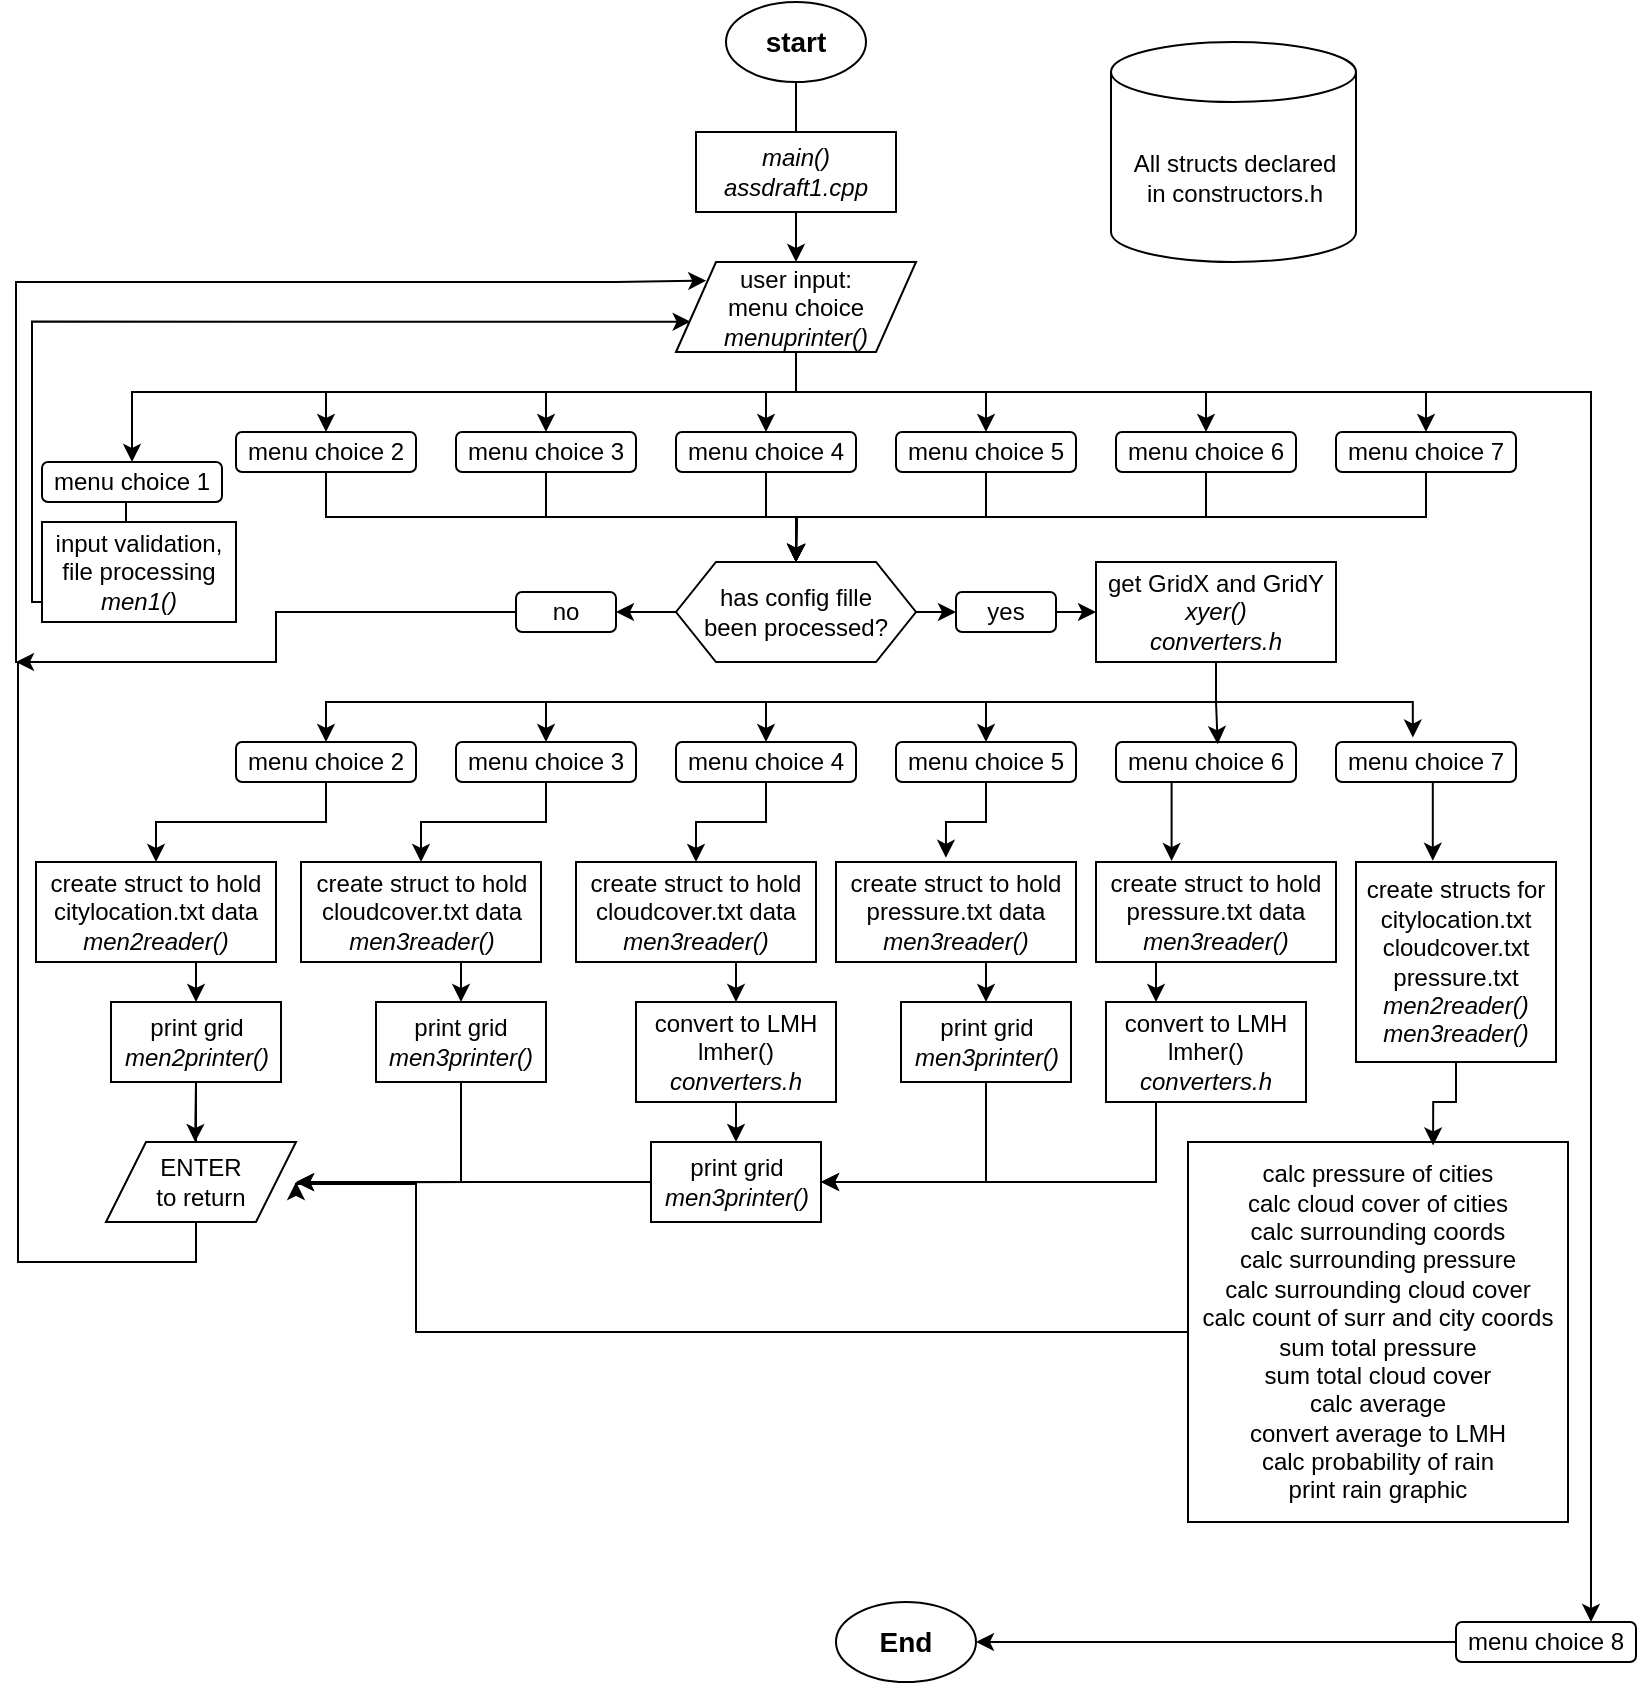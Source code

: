 <mxfile version="22.1.20" type="device">
  <diagram id="C5RBs43oDa-KdzZeNtuy" name="Page-1">
    <mxGraphModel dx="1222" dy="717" grid="1" gridSize="10" guides="1" tooltips="1" connect="1" arrows="1" fold="1" page="1" pageScale="1" pageWidth="827" pageHeight="1169" math="0" shadow="0">
      <root>
        <mxCell id="WIyWlLk6GJQsqaUBKTNV-0" />
        <mxCell id="WIyWlLk6GJQsqaUBKTNV-1" parent="WIyWlLk6GJQsqaUBKTNV-0" />
        <mxCell id="_njwRdU0J2kkFa_-ynvX-5" style="edgeStyle=orthogonalEdgeStyle;rounded=0;orthogonalLoop=1;jettySize=auto;html=1;exitX=0.5;exitY=1;exitDx=0;exitDy=0;entryX=0.5;entryY=0;entryDx=0;entryDy=0;" edge="1" parent="WIyWlLk6GJQsqaUBKTNV-1" source="_njwRdU0J2kkFa_-ynvX-0" target="_njwRdU0J2kkFa_-ynvX-7">
          <mxGeometry relative="1" as="geometry">
            <mxPoint x="400" y="130" as="targetPoint" />
          </mxGeometry>
        </mxCell>
        <mxCell id="_njwRdU0J2kkFa_-ynvX-0" value="&lt;p&gt;&lt;font style=&quot;font-size: 14px;&quot;&gt;&lt;b&gt;start&lt;/b&gt;&lt;/font&gt;&lt;/p&gt;" style="ellipse;whiteSpace=wrap;html=1;" vertex="1" parent="WIyWlLk6GJQsqaUBKTNV-1">
          <mxGeometry x="365" y="10" width="70" height="40" as="geometry" />
        </mxCell>
        <mxCell id="_njwRdU0J2kkFa_-ynvX-2" value="&lt;i&gt;main()&lt;/i&gt;&lt;br&gt;&lt;i&gt;assdraft1.cpp&lt;/i&gt;" style="rounded=0;whiteSpace=wrap;html=1;" vertex="1" parent="WIyWlLk6GJQsqaUBKTNV-1">
          <mxGeometry x="350" y="75" width="100" height="40" as="geometry" />
        </mxCell>
        <mxCell id="_njwRdU0J2kkFa_-ynvX-19" style="edgeStyle=orthogonalEdgeStyle;rounded=0;orthogonalLoop=1;jettySize=auto;html=1;exitX=0.5;exitY=1;exitDx=0;exitDy=0;entryX=0.5;entryY=0;entryDx=0;entryDy=0;" edge="1" parent="WIyWlLk6GJQsqaUBKTNV-1" target="_njwRdU0J2kkFa_-ynvX-11">
          <mxGeometry relative="1" as="geometry">
            <mxPoint x="400" y="190" as="sourcePoint" />
            <mxPoint x="65" y="245" as="targetPoint" />
            <Array as="points">
              <mxPoint x="400" y="205" />
              <mxPoint x="68" y="205" />
            </Array>
          </mxGeometry>
        </mxCell>
        <mxCell id="_njwRdU0J2kkFa_-ynvX-36" style="edgeStyle=orthogonalEdgeStyle;rounded=0;orthogonalLoop=1;jettySize=auto;html=1;exitX=0.5;exitY=1;exitDx=0;exitDy=0;entryX=0.75;entryY=0;entryDx=0;entryDy=0;" edge="1" parent="WIyWlLk6GJQsqaUBKTNV-1" target="_njwRdU0J2kkFa_-ynvX-30">
          <mxGeometry relative="1" as="geometry">
            <mxPoint x="798" y="1080" as="targetPoint" />
            <mxPoint x="400" y="190" as="sourcePoint" />
            <Array as="points">
              <mxPoint x="400" y="205" />
              <mxPoint x="798" y="205" />
            </Array>
          </mxGeometry>
        </mxCell>
        <mxCell id="_njwRdU0J2kkFa_-ynvX-37" style="edgeStyle=orthogonalEdgeStyle;rounded=0;orthogonalLoop=1;jettySize=auto;html=1;exitX=0.5;exitY=1;exitDx=0;exitDy=0;entryX=0.5;entryY=0;entryDx=0;entryDy=0;" edge="1" parent="WIyWlLk6GJQsqaUBKTNV-1" source="_njwRdU0J2kkFa_-ynvX-7" target="_njwRdU0J2kkFa_-ynvX-21">
          <mxGeometry relative="1" as="geometry" />
        </mxCell>
        <mxCell id="_njwRdU0J2kkFa_-ynvX-38" style="edgeStyle=orthogonalEdgeStyle;rounded=0;orthogonalLoop=1;jettySize=auto;html=1;exitX=0.5;exitY=1;exitDx=0;exitDy=0;entryX=0.5;entryY=0;entryDx=0;entryDy=0;" edge="1" parent="WIyWlLk6GJQsqaUBKTNV-1" source="_njwRdU0J2kkFa_-ynvX-7" target="_njwRdU0J2kkFa_-ynvX-22">
          <mxGeometry relative="1" as="geometry" />
        </mxCell>
        <mxCell id="_njwRdU0J2kkFa_-ynvX-39" style="edgeStyle=orthogonalEdgeStyle;rounded=0;orthogonalLoop=1;jettySize=auto;html=1;exitX=0.5;exitY=1;exitDx=0;exitDy=0;entryX=0.5;entryY=0;entryDx=0;entryDy=0;" edge="1" parent="WIyWlLk6GJQsqaUBKTNV-1" source="_njwRdU0J2kkFa_-ynvX-7" target="_njwRdU0J2kkFa_-ynvX-23">
          <mxGeometry relative="1" as="geometry" />
        </mxCell>
        <mxCell id="_njwRdU0J2kkFa_-ynvX-40" style="edgeStyle=orthogonalEdgeStyle;rounded=0;orthogonalLoop=1;jettySize=auto;html=1;exitX=0.5;exitY=1;exitDx=0;exitDy=0;entryX=0.5;entryY=0;entryDx=0;entryDy=0;" edge="1" parent="WIyWlLk6GJQsqaUBKTNV-1" source="_njwRdU0J2kkFa_-ynvX-7" target="_njwRdU0J2kkFa_-ynvX-25">
          <mxGeometry relative="1" as="geometry" />
        </mxCell>
        <mxCell id="_njwRdU0J2kkFa_-ynvX-42" style="edgeStyle=orthogonalEdgeStyle;rounded=0;orthogonalLoop=1;jettySize=auto;html=1;exitX=0.5;exitY=1;exitDx=0;exitDy=0;entryX=0.5;entryY=0;entryDx=0;entryDy=0;" edge="1" parent="WIyWlLk6GJQsqaUBKTNV-1" source="_njwRdU0J2kkFa_-ynvX-7" target="_njwRdU0J2kkFa_-ynvX-26">
          <mxGeometry relative="1" as="geometry" />
        </mxCell>
        <mxCell id="_njwRdU0J2kkFa_-ynvX-43" style="edgeStyle=orthogonalEdgeStyle;rounded=0;orthogonalLoop=1;jettySize=auto;html=1;exitX=0.5;exitY=1;exitDx=0;exitDy=0;entryX=0.5;entryY=0;entryDx=0;entryDy=0;" edge="1" parent="WIyWlLk6GJQsqaUBKTNV-1" source="_njwRdU0J2kkFa_-ynvX-7" target="_njwRdU0J2kkFa_-ynvX-28">
          <mxGeometry relative="1" as="geometry" />
        </mxCell>
        <mxCell id="_njwRdU0J2kkFa_-ynvX-7" value="user input:&lt;br&gt;menu choice&lt;br&gt;&lt;i&gt;menuprinter()&lt;/i&gt;" style="shape=parallelogram;perimeter=parallelogramPerimeter;whiteSpace=wrap;html=1;fixedSize=1;" vertex="1" parent="WIyWlLk6GJQsqaUBKTNV-1">
          <mxGeometry x="340" y="140" width="120" height="45" as="geometry" />
        </mxCell>
        <mxCell id="_njwRdU0J2kkFa_-ynvX-49" style="edgeStyle=orthogonalEdgeStyle;rounded=0;orthogonalLoop=1;jettySize=auto;html=1;exitX=0.5;exitY=1;exitDx=0;exitDy=0;entryX=0.086;entryY=0.621;entryDx=0;entryDy=0;entryPerimeter=0;" edge="1" parent="WIyWlLk6GJQsqaUBKTNV-1">
          <mxGeometry relative="1" as="geometry">
            <mxPoint x="347.32" y="169.84" as="targetPoint" />
            <mxPoint x="65" y="260" as="sourcePoint" />
            <Array as="points">
              <mxPoint x="65" y="310" />
              <mxPoint x="18" y="310" />
              <mxPoint x="18" y="170" />
            </Array>
          </mxGeometry>
        </mxCell>
        <mxCell id="_njwRdU0J2kkFa_-ynvX-11" value="menu choice 1" style="rounded=1;whiteSpace=wrap;html=1;" vertex="1" parent="WIyWlLk6GJQsqaUBKTNV-1">
          <mxGeometry x="23" y="240" width="90" height="20" as="geometry" />
        </mxCell>
        <mxCell id="_njwRdU0J2kkFa_-ynvX-57" style="edgeStyle=orthogonalEdgeStyle;rounded=0;orthogonalLoop=1;jettySize=auto;html=1;exitX=1;exitY=0.5;exitDx=0;exitDy=0;entryX=0;entryY=0.5;entryDx=0;entryDy=0;" edge="1" parent="WIyWlLk6GJQsqaUBKTNV-1" source="_njwRdU0J2kkFa_-ynvX-12" target="_njwRdU0J2kkFa_-ynvX-15">
          <mxGeometry relative="1" as="geometry" />
        </mxCell>
        <mxCell id="_njwRdU0J2kkFa_-ynvX-58" style="edgeStyle=orthogonalEdgeStyle;rounded=0;orthogonalLoop=1;jettySize=auto;html=1;exitX=0;exitY=0.5;exitDx=0;exitDy=0;entryX=1;entryY=0.5;entryDx=0;entryDy=0;" edge="1" parent="WIyWlLk6GJQsqaUBKTNV-1" source="_njwRdU0J2kkFa_-ynvX-12" target="_njwRdU0J2kkFa_-ynvX-14">
          <mxGeometry relative="1" as="geometry" />
        </mxCell>
        <mxCell id="_njwRdU0J2kkFa_-ynvX-12" value="has config fille&lt;br&gt;been processed?" style="shape=hexagon;perimeter=hexagonPerimeter2;whiteSpace=wrap;html=1;fixedSize=1;" vertex="1" parent="WIyWlLk6GJQsqaUBKTNV-1">
          <mxGeometry x="340" y="290" width="120" height="50" as="geometry" />
        </mxCell>
        <mxCell id="_njwRdU0J2kkFa_-ynvX-46" style="edgeStyle=orthogonalEdgeStyle;rounded=0;orthogonalLoop=1;jettySize=auto;html=1;exitX=0;exitY=0.5;exitDx=0;exitDy=0;entryX=0.126;entryY=0.207;entryDx=0;entryDy=0;entryPerimeter=0;" edge="1" parent="WIyWlLk6GJQsqaUBKTNV-1" source="_njwRdU0J2kkFa_-ynvX-14" target="_njwRdU0J2kkFa_-ynvX-7">
          <mxGeometry relative="1" as="geometry">
            <Array as="points">
              <mxPoint x="140" y="315" />
              <mxPoint x="140" y="340" />
              <mxPoint x="10" y="340" />
              <mxPoint x="10" y="150" />
              <mxPoint x="310" y="150" />
            </Array>
          </mxGeometry>
        </mxCell>
        <mxCell id="_njwRdU0J2kkFa_-ynvX-14" value="no" style="rounded=1;whiteSpace=wrap;html=1;" vertex="1" parent="WIyWlLk6GJQsqaUBKTNV-1">
          <mxGeometry x="260" y="305" width="50" height="20" as="geometry" />
        </mxCell>
        <mxCell id="_njwRdU0J2kkFa_-ynvX-88" style="edgeStyle=orthogonalEdgeStyle;rounded=0;orthogonalLoop=1;jettySize=auto;html=1;exitX=1;exitY=0.5;exitDx=0;exitDy=0;entryX=0;entryY=0.5;entryDx=0;entryDy=0;" edge="1" parent="WIyWlLk6GJQsqaUBKTNV-1" source="_njwRdU0J2kkFa_-ynvX-15" target="_njwRdU0J2kkFa_-ynvX-64">
          <mxGeometry relative="1" as="geometry" />
        </mxCell>
        <mxCell id="_njwRdU0J2kkFa_-ynvX-15" value="yes" style="rounded=1;whiteSpace=wrap;html=1;" vertex="1" parent="WIyWlLk6GJQsqaUBKTNV-1">
          <mxGeometry x="480" y="305" width="50" height="20" as="geometry" />
        </mxCell>
        <mxCell id="_njwRdU0J2kkFa_-ynvX-45" style="edgeStyle=orthogonalEdgeStyle;rounded=0;orthogonalLoop=1;jettySize=auto;html=1;exitX=0.5;exitY=1;exitDx=0;exitDy=0;entryX=0.5;entryY=0;entryDx=0;entryDy=0;" edge="1" parent="WIyWlLk6GJQsqaUBKTNV-1" source="_njwRdU0J2kkFa_-ynvX-21" target="_njwRdU0J2kkFa_-ynvX-12">
          <mxGeometry relative="1" as="geometry" />
        </mxCell>
        <mxCell id="_njwRdU0J2kkFa_-ynvX-21" value="menu choice 2" style="rounded=1;whiteSpace=wrap;html=1;" vertex="1" parent="WIyWlLk6GJQsqaUBKTNV-1">
          <mxGeometry x="120" y="225" width="90" height="20" as="geometry" />
        </mxCell>
        <mxCell id="_njwRdU0J2kkFa_-ynvX-52" style="edgeStyle=orthogonalEdgeStyle;rounded=0;orthogonalLoop=1;jettySize=auto;html=1;exitX=0.5;exitY=1;exitDx=0;exitDy=0;" edge="1" parent="WIyWlLk6GJQsqaUBKTNV-1" source="_njwRdU0J2kkFa_-ynvX-22">
          <mxGeometry relative="1" as="geometry">
            <mxPoint x="400" y="290" as="targetPoint" />
          </mxGeometry>
        </mxCell>
        <mxCell id="_njwRdU0J2kkFa_-ynvX-22" value="menu choice 3" style="rounded=1;whiteSpace=wrap;html=1;" vertex="1" parent="WIyWlLk6GJQsqaUBKTNV-1">
          <mxGeometry x="230" y="225" width="90" height="20" as="geometry" />
        </mxCell>
        <mxCell id="_njwRdU0J2kkFa_-ynvX-53" style="edgeStyle=orthogonalEdgeStyle;rounded=0;orthogonalLoop=1;jettySize=auto;html=1;exitX=0.5;exitY=1;exitDx=0;exitDy=0;entryX=0.5;entryY=0;entryDx=0;entryDy=0;" edge="1" parent="WIyWlLk6GJQsqaUBKTNV-1" source="_njwRdU0J2kkFa_-ynvX-23" target="_njwRdU0J2kkFa_-ynvX-12">
          <mxGeometry relative="1" as="geometry" />
        </mxCell>
        <mxCell id="_njwRdU0J2kkFa_-ynvX-23" value="menu choice 4" style="rounded=1;whiteSpace=wrap;html=1;" vertex="1" parent="WIyWlLk6GJQsqaUBKTNV-1">
          <mxGeometry x="340" y="225" width="90" height="20" as="geometry" />
        </mxCell>
        <mxCell id="_njwRdU0J2kkFa_-ynvX-54" style="edgeStyle=orthogonalEdgeStyle;rounded=0;orthogonalLoop=1;jettySize=auto;html=1;exitX=0.5;exitY=1;exitDx=0;exitDy=0;" edge="1" parent="WIyWlLk6GJQsqaUBKTNV-1" source="_njwRdU0J2kkFa_-ynvX-25">
          <mxGeometry relative="1" as="geometry">
            <mxPoint x="400" y="290" as="targetPoint" />
          </mxGeometry>
        </mxCell>
        <mxCell id="_njwRdU0J2kkFa_-ynvX-25" value="menu choice 5" style="rounded=1;whiteSpace=wrap;html=1;" vertex="1" parent="WIyWlLk6GJQsqaUBKTNV-1">
          <mxGeometry x="450" y="225" width="90" height="20" as="geometry" />
        </mxCell>
        <mxCell id="_njwRdU0J2kkFa_-ynvX-59" style="edgeStyle=orthogonalEdgeStyle;rounded=0;orthogonalLoop=1;jettySize=auto;html=1;exitX=0.5;exitY=1;exitDx=0;exitDy=0;entryX=0.5;entryY=0;entryDx=0;entryDy=0;" edge="1" parent="WIyWlLk6GJQsqaUBKTNV-1" source="_njwRdU0J2kkFa_-ynvX-26" target="_njwRdU0J2kkFa_-ynvX-12">
          <mxGeometry relative="1" as="geometry" />
        </mxCell>
        <mxCell id="_njwRdU0J2kkFa_-ynvX-26" value="menu choice 6" style="rounded=1;whiteSpace=wrap;html=1;" vertex="1" parent="WIyWlLk6GJQsqaUBKTNV-1">
          <mxGeometry x="560" y="225" width="90" height="20" as="geometry" />
        </mxCell>
        <mxCell id="_njwRdU0J2kkFa_-ynvX-60" style="edgeStyle=orthogonalEdgeStyle;rounded=0;orthogonalLoop=1;jettySize=auto;html=1;exitX=0.5;exitY=1;exitDx=0;exitDy=0;entryX=0.5;entryY=0;entryDx=0;entryDy=0;" edge="1" parent="WIyWlLk6GJQsqaUBKTNV-1" source="_njwRdU0J2kkFa_-ynvX-28" target="_njwRdU0J2kkFa_-ynvX-12">
          <mxGeometry relative="1" as="geometry" />
        </mxCell>
        <mxCell id="_njwRdU0J2kkFa_-ynvX-28" value="menu choice 7" style="rounded=1;whiteSpace=wrap;html=1;" vertex="1" parent="WIyWlLk6GJQsqaUBKTNV-1">
          <mxGeometry x="670" y="225" width="90" height="20" as="geometry" />
        </mxCell>
        <mxCell id="_njwRdU0J2kkFa_-ynvX-34" style="edgeStyle=orthogonalEdgeStyle;rounded=0;orthogonalLoop=1;jettySize=auto;html=1;exitX=0;exitY=0.5;exitDx=0;exitDy=0;entryX=1;entryY=0.5;entryDx=0;entryDy=0;" edge="1" parent="WIyWlLk6GJQsqaUBKTNV-1" source="_njwRdU0J2kkFa_-ynvX-30" target="_njwRdU0J2kkFa_-ynvX-33">
          <mxGeometry relative="1" as="geometry" />
        </mxCell>
        <mxCell id="_njwRdU0J2kkFa_-ynvX-30" value="menu choice 8" style="rounded=1;whiteSpace=wrap;html=1;" vertex="1" parent="WIyWlLk6GJQsqaUBKTNV-1">
          <mxGeometry x="730" y="820" width="90" height="20" as="geometry" />
        </mxCell>
        <mxCell id="_njwRdU0J2kkFa_-ynvX-33" value="&lt;p&gt;&lt;span style=&quot;font-size: 14px;&quot;&gt;&lt;b&gt;End&lt;/b&gt;&lt;/span&gt;&lt;/p&gt;" style="ellipse;whiteSpace=wrap;html=1;" vertex="1" parent="WIyWlLk6GJQsqaUBKTNV-1">
          <mxGeometry x="420" y="810" width="70" height="40" as="geometry" />
        </mxCell>
        <mxCell id="_njwRdU0J2kkFa_-ynvX-50" value="input validation,&lt;br&gt;file processing&lt;br&gt;&lt;i&gt;men1()&lt;/i&gt;" style="rounded=0;whiteSpace=wrap;html=1;" vertex="1" parent="WIyWlLk6GJQsqaUBKTNV-1">
          <mxGeometry x="23" y="270" width="97" height="50" as="geometry" />
        </mxCell>
        <mxCell id="_njwRdU0J2kkFa_-ynvX-93" style="edgeStyle=orthogonalEdgeStyle;rounded=0;orthogonalLoop=1;jettySize=auto;html=1;exitX=0.5;exitY=1;exitDx=0;exitDy=0;entryX=0.5;entryY=0;entryDx=0;entryDy=0;" edge="1" parent="WIyWlLk6GJQsqaUBKTNV-1" source="_njwRdU0J2kkFa_-ynvX-62" target="_njwRdU0J2kkFa_-ynvX-66">
          <mxGeometry relative="1" as="geometry" />
        </mxCell>
        <mxCell id="_njwRdU0J2kkFa_-ynvX-62" value="menu choice 2" style="rounded=1;whiteSpace=wrap;html=1;" vertex="1" parent="WIyWlLk6GJQsqaUBKTNV-1">
          <mxGeometry x="120" y="380" width="90" height="20" as="geometry" />
        </mxCell>
        <mxCell id="_njwRdU0J2kkFa_-ynvX-89" style="edgeStyle=orthogonalEdgeStyle;rounded=0;orthogonalLoop=1;jettySize=auto;html=1;exitX=0.5;exitY=1;exitDx=0;exitDy=0;entryX=0.5;entryY=0;entryDx=0;entryDy=0;" edge="1" parent="WIyWlLk6GJQsqaUBKTNV-1" source="_njwRdU0J2kkFa_-ynvX-64" target="_njwRdU0J2kkFa_-ynvX-62">
          <mxGeometry relative="1" as="geometry" />
        </mxCell>
        <mxCell id="_njwRdU0J2kkFa_-ynvX-91" style="edgeStyle=orthogonalEdgeStyle;rounded=0;orthogonalLoop=1;jettySize=auto;html=1;exitX=0.5;exitY=1;exitDx=0;exitDy=0;entryX=0.5;entryY=0;entryDx=0;entryDy=0;" edge="1" parent="WIyWlLk6GJQsqaUBKTNV-1" source="_njwRdU0J2kkFa_-ynvX-64" target="_njwRdU0J2kkFa_-ynvX-71">
          <mxGeometry relative="1" as="geometry" />
        </mxCell>
        <mxCell id="_njwRdU0J2kkFa_-ynvX-92" style="edgeStyle=orthogonalEdgeStyle;rounded=0;orthogonalLoop=1;jettySize=auto;html=1;exitX=0.5;exitY=1;exitDx=0;exitDy=0;entryX=0.5;entryY=0;entryDx=0;entryDy=0;" edge="1" parent="WIyWlLk6GJQsqaUBKTNV-1" source="_njwRdU0J2kkFa_-ynvX-64" target="_njwRdU0J2kkFa_-ynvX-84">
          <mxGeometry relative="1" as="geometry" />
        </mxCell>
        <mxCell id="_njwRdU0J2kkFa_-ynvX-111" style="edgeStyle=orthogonalEdgeStyle;rounded=0;orthogonalLoop=1;jettySize=auto;html=1;exitX=0.5;exitY=1;exitDx=0;exitDy=0;entryX=0.5;entryY=0;entryDx=0;entryDy=0;" edge="1" parent="WIyWlLk6GJQsqaUBKTNV-1" source="_njwRdU0J2kkFa_-ynvX-64" target="_njwRdU0J2kkFa_-ynvX-110">
          <mxGeometry relative="1" as="geometry" />
        </mxCell>
        <mxCell id="_njwRdU0J2kkFa_-ynvX-64" value="get GridX and GridY&lt;br&gt;&lt;i&gt;xyer()&lt;br&gt;converters.h&lt;/i&gt;" style="rounded=0;whiteSpace=wrap;html=1;" vertex="1" parent="WIyWlLk6GJQsqaUBKTNV-1">
          <mxGeometry x="550" y="290" width="120" height="50" as="geometry" />
        </mxCell>
        <mxCell id="_njwRdU0J2kkFa_-ynvX-69" style="edgeStyle=orthogonalEdgeStyle;rounded=0;orthogonalLoop=1;jettySize=auto;html=1;exitX=0.5;exitY=1;exitDx=0;exitDy=0;entryX=0.5;entryY=0;entryDx=0;entryDy=0;" edge="1" parent="WIyWlLk6GJQsqaUBKTNV-1" source="_njwRdU0J2kkFa_-ynvX-66" target="_njwRdU0J2kkFa_-ynvX-68">
          <mxGeometry relative="1" as="geometry" />
        </mxCell>
        <mxCell id="_njwRdU0J2kkFa_-ynvX-66" value="create struct to hold citylocation.txt data&lt;br&gt;&lt;i&gt;men2reader()&lt;/i&gt;" style="rounded=0;whiteSpace=wrap;html=1;" vertex="1" parent="WIyWlLk6GJQsqaUBKTNV-1">
          <mxGeometry x="20" y="440" width="120" height="50" as="geometry" />
        </mxCell>
        <mxCell id="_njwRdU0J2kkFa_-ynvX-70" style="edgeStyle=orthogonalEdgeStyle;rounded=0;orthogonalLoop=1;jettySize=auto;html=1;exitX=0.5;exitY=1;exitDx=0;exitDy=0;" edge="1" parent="WIyWlLk6GJQsqaUBKTNV-1" source="_njwRdU0J2kkFa_-ynvX-68">
          <mxGeometry relative="1" as="geometry">
            <mxPoint x="10" y="340" as="targetPoint" />
            <Array as="points">
              <mxPoint x="100" y="640" />
              <mxPoint x="11" y="640" />
              <mxPoint x="11" y="340" />
            </Array>
          </mxGeometry>
        </mxCell>
        <mxCell id="_njwRdU0J2kkFa_-ynvX-99" style="edgeStyle=orthogonalEdgeStyle;rounded=0;orthogonalLoop=1;jettySize=auto;html=1;exitX=0.5;exitY=1;exitDx=0;exitDy=0;" edge="1" parent="WIyWlLk6GJQsqaUBKTNV-1" source="_njwRdU0J2kkFa_-ynvX-68">
          <mxGeometry relative="1" as="geometry">
            <mxPoint x="99.565" y="580.0" as="targetPoint" />
          </mxGeometry>
        </mxCell>
        <mxCell id="_njwRdU0J2kkFa_-ynvX-68" value="print grid&lt;br&gt;&lt;i&gt;men2printer()&lt;/i&gt;" style="rounded=0;whiteSpace=wrap;html=1;" vertex="1" parent="WIyWlLk6GJQsqaUBKTNV-1">
          <mxGeometry x="57.5" y="510" width="85" height="40" as="geometry" />
        </mxCell>
        <mxCell id="_njwRdU0J2kkFa_-ynvX-94" style="edgeStyle=orthogonalEdgeStyle;rounded=0;orthogonalLoop=1;jettySize=auto;html=1;exitX=0.5;exitY=1;exitDx=0;exitDy=0;entryX=0.5;entryY=0;entryDx=0;entryDy=0;" edge="1" parent="WIyWlLk6GJQsqaUBKTNV-1" source="_njwRdU0J2kkFa_-ynvX-71" target="_njwRdU0J2kkFa_-ynvX-74">
          <mxGeometry relative="1" as="geometry" />
        </mxCell>
        <mxCell id="_njwRdU0J2kkFa_-ynvX-71" value="menu choice 3" style="rounded=1;whiteSpace=wrap;html=1;" vertex="1" parent="WIyWlLk6GJQsqaUBKTNV-1">
          <mxGeometry x="230" y="380" width="90" height="20" as="geometry" />
        </mxCell>
        <mxCell id="_njwRdU0J2kkFa_-ynvX-78" style="edgeStyle=orthogonalEdgeStyle;rounded=0;orthogonalLoop=1;jettySize=auto;html=1;exitX=0.5;exitY=1;exitDx=0;exitDy=0;entryX=0.5;entryY=0;entryDx=0;entryDy=0;" edge="1" parent="WIyWlLk6GJQsqaUBKTNV-1" source="_njwRdU0J2kkFa_-ynvX-74" target="_njwRdU0J2kkFa_-ynvX-77">
          <mxGeometry relative="1" as="geometry" />
        </mxCell>
        <mxCell id="_njwRdU0J2kkFa_-ynvX-74" value="create struct to hold cloudcover.txt data&lt;br&gt;&lt;i&gt;men3reader()&lt;/i&gt;" style="rounded=0;whiteSpace=wrap;html=1;" vertex="1" parent="WIyWlLk6GJQsqaUBKTNV-1">
          <mxGeometry x="152.5" y="440" width="120" height="50" as="geometry" />
        </mxCell>
        <mxCell id="_njwRdU0J2kkFa_-ynvX-77" value="print grid&lt;br&gt;&lt;i&gt;men3printer()&lt;/i&gt;" style="rounded=0;whiteSpace=wrap;html=1;" vertex="1" parent="WIyWlLk6GJQsqaUBKTNV-1">
          <mxGeometry x="190" y="510" width="85" height="40" as="geometry" />
        </mxCell>
        <mxCell id="_njwRdU0J2kkFa_-ynvX-81" value="ENTER&lt;br&gt;to return" style="shape=parallelogram;perimeter=parallelogramPerimeter;whiteSpace=wrap;html=1;fixedSize=1;" vertex="1" parent="WIyWlLk6GJQsqaUBKTNV-1">
          <mxGeometry x="55" y="580" width="95" height="40" as="geometry" />
        </mxCell>
        <mxCell id="_njwRdU0J2kkFa_-ynvX-101" style="edgeStyle=orthogonalEdgeStyle;rounded=0;orthogonalLoop=1;jettySize=auto;html=1;exitX=0.5;exitY=1;exitDx=0;exitDy=0;entryX=0.5;entryY=0;entryDx=0;entryDy=0;" edge="1" parent="WIyWlLk6GJQsqaUBKTNV-1" source="_njwRdU0J2kkFa_-ynvX-84" target="_njwRdU0J2kkFa_-ynvX-100">
          <mxGeometry relative="1" as="geometry" />
        </mxCell>
        <mxCell id="_njwRdU0J2kkFa_-ynvX-84" value="menu choice 4" style="rounded=1;whiteSpace=wrap;html=1;" vertex="1" parent="WIyWlLk6GJQsqaUBKTNV-1">
          <mxGeometry x="340" y="380" width="90" height="20" as="geometry" />
        </mxCell>
        <mxCell id="_njwRdU0J2kkFa_-ynvX-103" style="edgeStyle=orthogonalEdgeStyle;rounded=0;orthogonalLoop=1;jettySize=auto;html=1;exitX=0.5;exitY=1;exitDx=0;exitDy=0;entryX=0.5;entryY=0;entryDx=0;entryDy=0;" edge="1" parent="WIyWlLk6GJQsqaUBKTNV-1" source="_njwRdU0J2kkFa_-ynvX-100" target="_njwRdU0J2kkFa_-ynvX-102">
          <mxGeometry relative="1" as="geometry" />
        </mxCell>
        <mxCell id="_njwRdU0J2kkFa_-ynvX-100" value="create struct to hold cloudcover.txt data&lt;br&gt;&lt;i&gt;men3reader()&lt;/i&gt;" style="rounded=0;whiteSpace=wrap;html=1;" vertex="1" parent="WIyWlLk6GJQsqaUBKTNV-1">
          <mxGeometry x="290" y="440" width="120" height="50" as="geometry" />
        </mxCell>
        <mxCell id="_njwRdU0J2kkFa_-ynvX-105" style="edgeStyle=orthogonalEdgeStyle;rounded=0;orthogonalLoop=1;jettySize=auto;html=1;exitX=0.5;exitY=1;exitDx=0;exitDy=0;entryX=0.5;entryY=0;entryDx=0;entryDy=0;" edge="1" parent="WIyWlLk6GJQsqaUBKTNV-1" source="_njwRdU0J2kkFa_-ynvX-102" target="_njwRdU0J2kkFa_-ynvX-104">
          <mxGeometry relative="1" as="geometry" />
        </mxCell>
        <mxCell id="_njwRdU0J2kkFa_-ynvX-102" value="convert to LMH&lt;br&gt;lmher()&lt;br&gt;&lt;i&gt;converters.h&lt;/i&gt;" style="rounded=0;whiteSpace=wrap;html=1;" vertex="1" parent="WIyWlLk6GJQsqaUBKTNV-1">
          <mxGeometry x="320" y="510" width="100" height="50" as="geometry" />
        </mxCell>
        <mxCell id="_njwRdU0J2kkFa_-ynvX-109" style="edgeStyle=orthogonalEdgeStyle;rounded=0;orthogonalLoop=1;jettySize=auto;html=1;exitX=0;exitY=0.5;exitDx=0;exitDy=0;" edge="1" parent="WIyWlLk6GJQsqaUBKTNV-1" source="_njwRdU0J2kkFa_-ynvX-104">
          <mxGeometry relative="1" as="geometry">
            <mxPoint x="150" y="600.217" as="targetPoint" />
          </mxGeometry>
        </mxCell>
        <mxCell id="_njwRdU0J2kkFa_-ynvX-104" value="print grid&lt;br&gt;&lt;i&gt;men3printer()&lt;/i&gt;" style="rounded=0;whiteSpace=wrap;html=1;" vertex="1" parent="WIyWlLk6GJQsqaUBKTNV-1">
          <mxGeometry x="327.5" y="580" width="85" height="40" as="geometry" />
        </mxCell>
        <mxCell id="_njwRdU0J2kkFa_-ynvX-108" style="edgeStyle=orthogonalEdgeStyle;rounded=0;orthogonalLoop=1;jettySize=auto;html=1;exitX=0.5;exitY=1;exitDx=0;exitDy=0;entryX=1;entryY=0.5;entryDx=0;entryDy=0;entryPerimeter=0;" edge="1" parent="WIyWlLk6GJQsqaUBKTNV-1" source="_njwRdU0J2kkFa_-ynvX-77" target="_njwRdU0J2kkFa_-ynvX-81">
          <mxGeometry relative="1" as="geometry" />
        </mxCell>
        <mxCell id="_njwRdU0J2kkFa_-ynvX-110" value="menu choice 5" style="rounded=1;whiteSpace=wrap;html=1;" vertex="1" parent="WIyWlLk6GJQsqaUBKTNV-1">
          <mxGeometry x="450" y="380" width="90" height="20" as="geometry" />
        </mxCell>
        <mxCell id="_njwRdU0J2kkFa_-ynvX-116" style="edgeStyle=orthogonalEdgeStyle;rounded=0;orthogonalLoop=1;jettySize=auto;html=1;exitX=0.5;exitY=1;exitDx=0;exitDy=0;entryX=0.5;entryY=0;entryDx=0;entryDy=0;" edge="1" parent="WIyWlLk6GJQsqaUBKTNV-1" source="_njwRdU0J2kkFa_-ynvX-112" target="_njwRdU0J2kkFa_-ynvX-114">
          <mxGeometry relative="1" as="geometry" />
        </mxCell>
        <mxCell id="_njwRdU0J2kkFa_-ynvX-112" value="create struct to hold pressure.txt data&lt;br&gt;&lt;i&gt;men3reader()&lt;/i&gt;" style="rounded=0;whiteSpace=wrap;html=1;" vertex="1" parent="WIyWlLk6GJQsqaUBKTNV-1">
          <mxGeometry x="420" y="440" width="120" height="50" as="geometry" />
        </mxCell>
        <mxCell id="_njwRdU0J2kkFa_-ynvX-113" style="edgeStyle=orthogonalEdgeStyle;rounded=0;orthogonalLoop=1;jettySize=auto;html=1;exitX=0.5;exitY=1;exitDx=0;exitDy=0;entryX=0.458;entryY=-0.042;entryDx=0;entryDy=0;entryPerimeter=0;" edge="1" parent="WIyWlLk6GJQsqaUBKTNV-1" source="_njwRdU0J2kkFa_-ynvX-110" target="_njwRdU0J2kkFa_-ynvX-112">
          <mxGeometry relative="1" as="geometry" />
        </mxCell>
        <mxCell id="_njwRdU0J2kkFa_-ynvX-117" style="edgeStyle=orthogonalEdgeStyle;rounded=0;orthogonalLoop=1;jettySize=auto;html=1;exitX=0.5;exitY=1;exitDx=0;exitDy=0;entryX=1;entryY=0.5;entryDx=0;entryDy=0;" edge="1" parent="WIyWlLk6GJQsqaUBKTNV-1" source="_njwRdU0J2kkFa_-ynvX-114" target="_njwRdU0J2kkFa_-ynvX-104">
          <mxGeometry relative="1" as="geometry" />
        </mxCell>
        <mxCell id="_njwRdU0J2kkFa_-ynvX-114" value="print grid&lt;br&gt;&lt;i&gt;men3printer()&lt;/i&gt;" style="rounded=0;whiteSpace=wrap;html=1;" vertex="1" parent="WIyWlLk6GJQsqaUBKTNV-1">
          <mxGeometry x="452.5" y="510" width="85" height="40" as="geometry" />
        </mxCell>
        <mxCell id="_njwRdU0J2kkFa_-ynvX-118" value="menu choice 6" style="rounded=1;whiteSpace=wrap;html=1;" vertex="1" parent="WIyWlLk6GJQsqaUBKTNV-1">
          <mxGeometry x="560" y="380" width="90" height="20" as="geometry" />
        </mxCell>
        <mxCell id="_njwRdU0J2kkFa_-ynvX-119" style="edgeStyle=orthogonalEdgeStyle;rounded=0;orthogonalLoop=1;jettySize=auto;html=1;exitX=0.5;exitY=1;exitDx=0;exitDy=0;entryX=0.565;entryY=0.054;entryDx=0;entryDy=0;entryPerimeter=0;" edge="1" parent="WIyWlLk6GJQsqaUBKTNV-1" source="_njwRdU0J2kkFa_-ynvX-64" target="_njwRdU0J2kkFa_-ynvX-118">
          <mxGeometry relative="1" as="geometry" />
        </mxCell>
        <mxCell id="_njwRdU0J2kkFa_-ynvX-124" style="edgeStyle=orthogonalEdgeStyle;rounded=0;orthogonalLoop=1;jettySize=auto;html=1;exitX=0.25;exitY=1;exitDx=0;exitDy=0;entryX=0.25;entryY=0;entryDx=0;entryDy=0;" edge="1" parent="WIyWlLk6GJQsqaUBKTNV-1" source="_njwRdU0J2kkFa_-ynvX-120" target="_njwRdU0J2kkFa_-ynvX-123">
          <mxGeometry relative="1" as="geometry" />
        </mxCell>
        <mxCell id="_njwRdU0J2kkFa_-ynvX-120" value="create struct to hold pressure.txt data&lt;br&gt;&lt;i&gt;men3reader()&lt;/i&gt;" style="rounded=0;whiteSpace=wrap;html=1;" vertex="1" parent="WIyWlLk6GJQsqaUBKTNV-1">
          <mxGeometry x="550" y="440" width="120" height="50" as="geometry" />
        </mxCell>
        <mxCell id="_njwRdU0J2kkFa_-ynvX-122" style="edgeStyle=orthogonalEdgeStyle;rounded=0;orthogonalLoop=1;jettySize=auto;html=1;exitX=0.25;exitY=1;exitDx=0;exitDy=0;entryX=0.315;entryY=-0.009;entryDx=0;entryDy=0;entryPerimeter=0;" edge="1" parent="WIyWlLk6GJQsqaUBKTNV-1" source="_njwRdU0J2kkFa_-ynvX-118" target="_njwRdU0J2kkFa_-ynvX-120">
          <mxGeometry relative="1" as="geometry" />
        </mxCell>
        <mxCell id="_njwRdU0J2kkFa_-ynvX-125" style="edgeStyle=orthogonalEdgeStyle;rounded=0;orthogonalLoop=1;jettySize=auto;html=1;exitX=0.25;exitY=1;exitDx=0;exitDy=0;entryX=1;entryY=0.5;entryDx=0;entryDy=0;" edge="1" parent="WIyWlLk6GJQsqaUBKTNV-1" source="_njwRdU0J2kkFa_-ynvX-123" target="_njwRdU0J2kkFa_-ynvX-104">
          <mxGeometry relative="1" as="geometry" />
        </mxCell>
        <mxCell id="_njwRdU0J2kkFa_-ynvX-123" value="convert to LMH&lt;br&gt;lmher()&lt;br&gt;&lt;i&gt;converters.h&lt;/i&gt;" style="rounded=0;whiteSpace=wrap;html=1;" vertex="1" parent="WIyWlLk6GJQsqaUBKTNV-1">
          <mxGeometry x="555" y="510" width="100" height="50" as="geometry" />
        </mxCell>
        <mxCell id="_njwRdU0J2kkFa_-ynvX-126" value="menu choice 7" style="rounded=1;whiteSpace=wrap;html=1;" vertex="1" parent="WIyWlLk6GJQsqaUBKTNV-1">
          <mxGeometry x="670" y="380" width="90" height="20" as="geometry" />
        </mxCell>
        <mxCell id="_njwRdU0J2kkFa_-ynvX-127" style="edgeStyle=orthogonalEdgeStyle;rounded=0;orthogonalLoop=1;jettySize=auto;html=1;exitX=0.5;exitY=1;exitDx=0;exitDy=0;entryX=0.427;entryY=-0.111;entryDx=0;entryDy=0;entryPerimeter=0;" edge="1" parent="WIyWlLk6GJQsqaUBKTNV-1" source="_njwRdU0J2kkFa_-ynvX-64" target="_njwRdU0J2kkFa_-ynvX-126">
          <mxGeometry relative="1" as="geometry" />
        </mxCell>
        <mxCell id="_njwRdU0J2kkFa_-ynvX-128" value="create structs for&lt;br&gt;citylocation.txt&lt;br&gt;cloudcover.txt&lt;br&gt;pressure.txt&lt;br&gt;&lt;i&gt;men2reader()&lt;/i&gt;&lt;br&gt;&lt;i&gt;men3reader()&lt;/i&gt;" style="rounded=0;whiteSpace=wrap;html=1;" vertex="1" parent="WIyWlLk6GJQsqaUBKTNV-1">
          <mxGeometry x="680" y="440" width="100" height="100" as="geometry" />
        </mxCell>
        <mxCell id="_njwRdU0J2kkFa_-ynvX-136" style="edgeStyle=orthogonalEdgeStyle;rounded=0;orthogonalLoop=1;jettySize=auto;html=1;exitX=0.5;exitY=1;exitDx=0;exitDy=0;entryX=0.384;entryY=-0.006;entryDx=0;entryDy=0;entryPerimeter=0;" edge="1" parent="WIyWlLk6GJQsqaUBKTNV-1" source="_njwRdU0J2kkFa_-ynvX-126" target="_njwRdU0J2kkFa_-ynvX-128">
          <mxGeometry relative="1" as="geometry" />
        </mxCell>
        <mxCell id="_njwRdU0J2kkFa_-ynvX-142" style="edgeStyle=orthogonalEdgeStyle;rounded=0;orthogonalLoop=1;jettySize=auto;html=1;exitX=0;exitY=0.5;exitDx=0;exitDy=0;" edge="1" parent="WIyWlLk6GJQsqaUBKTNV-1" source="_njwRdU0J2kkFa_-ynvX-137">
          <mxGeometry relative="1" as="geometry">
            <mxPoint x="150" y="600" as="targetPoint" />
            <Array as="points">
              <mxPoint x="210" y="675" />
              <mxPoint x="210" y="601" />
              <mxPoint x="150" y="601" />
            </Array>
          </mxGeometry>
        </mxCell>
        <mxCell id="_njwRdU0J2kkFa_-ynvX-137" value="calc pressure of cities&lt;br&gt;calc cloud cover of cities&lt;br&gt;calc surrounding coords&lt;br&gt;calc surrounding pressure&lt;br&gt;calc surrounding cloud cover&lt;br&gt;calc count of surr and city coords&lt;br&gt;sum total pressure&lt;br&gt;sum total cloud cover&lt;br&gt;calc average&lt;br&gt;convert average to LMH&lt;br&gt;calc probability of rain&lt;br&gt;print rain graphic" style="rounded=0;whiteSpace=wrap;html=1;" vertex="1" parent="WIyWlLk6GJQsqaUBKTNV-1">
          <mxGeometry x="596" y="580" width="190" height="190" as="geometry" />
        </mxCell>
        <mxCell id="_njwRdU0J2kkFa_-ynvX-138" style="edgeStyle=orthogonalEdgeStyle;rounded=0;orthogonalLoop=1;jettySize=auto;html=1;exitX=0.5;exitY=1;exitDx=0;exitDy=0;entryX=0.645;entryY=0.009;entryDx=0;entryDy=0;entryPerimeter=0;" edge="1" parent="WIyWlLk6GJQsqaUBKTNV-1" source="_njwRdU0J2kkFa_-ynvX-128" target="_njwRdU0J2kkFa_-ynvX-137">
          <mxGeometry relative="1" as="geometry" />
        </mxCell>
        <mxCell id="_njwRdU0J2kkFa_-ynvX-141" value="All structs declared&lt;br&gt;in constructors.h" style="shape=cylinder3;whiteSpace=wrap;html=1;boundedLbl=1;backgroundOutline=1;size=15;" vertex="1" parent="WIyWlLk6GJQsqaUBKTNV-1">
          <mxGeometry x="557.5" y="30" width="122.5" height="110" as="geometry" />
        </mxCell>
      </root>
    </mxGraphModel>
  </diagram>
</mxfile>
